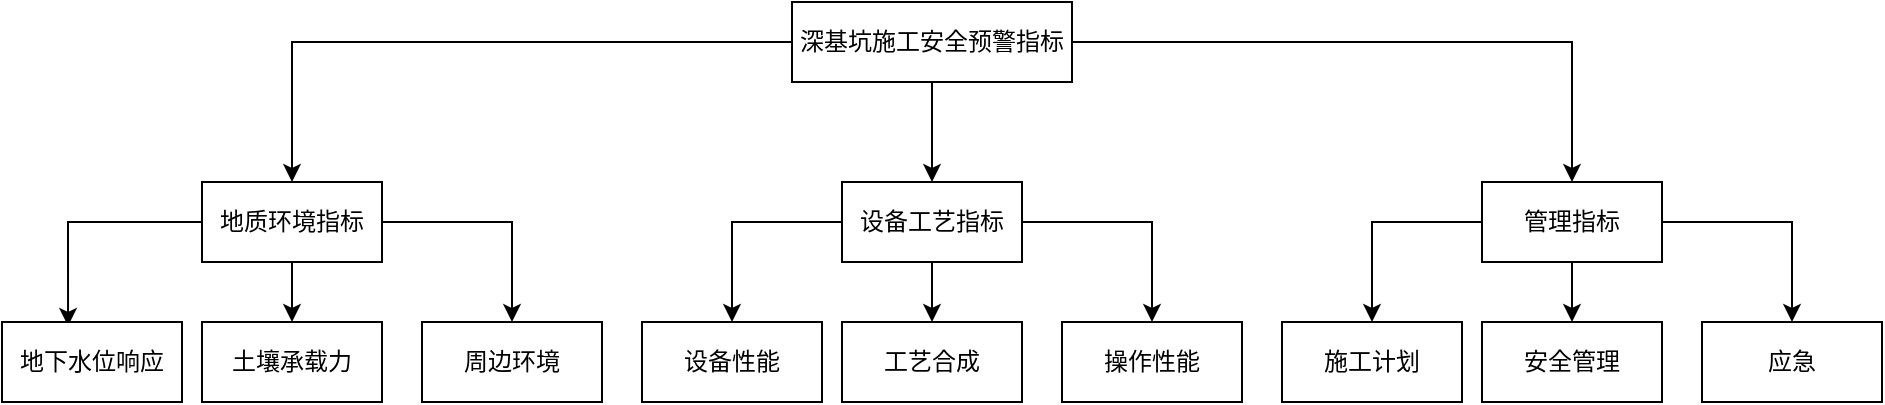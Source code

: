 <mxfile version="12.2.4" pages="1"><diagram id="f6fKqbAUl_irliJLSOBa" name="Page-1"><mxGraphModel dx="844" dy="480" grid="1" gridSize="10" guides="1" tooltips="1" connect="1" arrows="1" fold="1" page="1" pageScale="1" pageWidth="827" pageHeight="1169" math="0" shadow="0"><root><mxCell id="0"/><mxCell id="1" parent="0"/><mxCell id="17" style="edgeStyle=orthogonalEdgeStyle;rounded=0;orthogonalLoop=1;jettySize=auto;html=1;entryX=0.5;entryY=0;entryDx=0;entryDy=0;" parent="1" source="2" target="4" edge="1"><mxGeometry relative="1" as="geometry"/></mxCell><mxCell id="18" style="edgeStyle=orthogonalEdgeStyle;rounded=0;orthogonalLoop=1;jettySize=auto;html=1;entryX=0.5;entryY=0;entryDx=0;entryDy=0;" parent="1" source="2" target="3" edge="1"><mxGeometry relative="1" as="geometry"/></mxCell><mxCell id="19" style="edgeStyle=orthogonalEdgeStyle;rounded=0;orthogonalLoop=1;jettySize=auto;html=1;entryX=0.5;entryY=0;entryDx=0;entryDy=0;" parent="1" source="2" target="5" edge="1"><mxGeometry relative="1" as="geometry"/></mxCell><mxCell id="2" value="深基坑施工安全预警指标" style="rounded=0;whiteSpace=wrap;html=1;" parent="1" vertex="1"><mxGeometry x="415" y="90" width="140" height="40" as="geometry"/></mxCell><mxCell id="20" style="edgeStyle=orthogonalEdgeStyle;rounded=0;orthogonalLoop=1;jettySize=auto;html=1;entryX=0.5;entryY=0;entryDx=0;entryDy=0;" parent="1" source="3" target="7" edge="1"><mxGeometry relative="1" as="geometry"/></mxCell><mxCell id="21" style="edgeStyle=orthogonalEdgeStyle;rounded=0;orthogonalLoop=1;jettySize=auto;html=1;exitX=0;exitY=0.5;exitDx=0;exitDy=0;entryX=0.367;entryY=0.05;entryDx=0;entryDy=0;entryPerimeter=0;" parent="1" source="3" target="6" edge="1"><mxGeometry relative="1" as="geometry"/></mxCell><mxCell id="22" style="edgeStyle=orthogonalEdgeStyle;rounded=0;orthogonalLoop=1;jettySize=auto;html=1;exitX=1;exitY=0.5;exitDx=0;exitDy=0;entryX=0.5;entryY=0;entryDx=0;entryDy=0;" parent="1" source="3" target="8" edge="1"><mxGeometry relative="1" as="geometry"/></mxCell><mxCell id="3" value="地质环境指标" style="rounded=0;whiteSpace=wrap;html=1;" parent="1" vertex="1"><mxGeometry x="120" y="180" width="90" height="40" as="geometry"/></mxCell><mxCell id="23" style="edgeStyle=orthogonalEdgeStyle;rounded=0;orthogonalLoop=1;jettySize=auto;html=1;exitX=0;exitY=0.5;exitDx=0;exitDy=0;" parent="1" source="4" target="11" edge="1"><mxGeometry relative="1" as="geometry"/></mxCell><mxCell id="24" style="edgeStyle=orthogonalEdgeStyle;rounded=0;orthogonalLoop=1;jettySize=auto;html=1;exitX=0.5;exitY=1;exitDx=0;exitDy=0;" parent="1" source="4" target="12" edge="1"><mxGeometry relative="1" as="geometry"/></mxCell><mxCell id="27" style="edgeStyle=orthogonalEdgeStyle;rounded=0;orthogonalLoop=1;jettySize=auto;html=1;exitX=1;exitY=0.5;exitDx=0;exitDy=0;" parent="1" source="4" target="13" edge="1"><mxGeometry relative="1" as="geometry"/></mxCell><mxCell id="4" value="设备工艺指标" style="rounded=0;whiteSpace=wrap;html=1;" parent="1" vertex="1"><mxGeometry x="440" y="180" width="90" height="40" as="geometry"/></mxCell><mxCell id="28" style="edgeStyle=orthogonalEdgeStyle;rounded=0;orthogonalLoop=1;jettySize=auto;html=1;" parent="1" source="5" target="15" edge="1"><mxGeometry relative="1" as="geometry"/></mxCell><mxCell id="29" style="edgeStyle=orthogonalEdgeStyle;rounded=0;orthogonalLoop=1;jettySize=auto;html=1;exitX=1;exitY=0.5;exitDx=0;exitDy=0;entryX=0.5;entryY=0;entryDx=0;entryDy=0;" parent="1" source="5" target="16" edge="1"><mxGeometry relative="1" as="geometry"/></mxCell><mxCell id="30" style="edgeStyle=orthogonalEdgeStyle;rounded=0;orthogonalLoop=1;jettySize=auto;html=1;exitX=0;exitY=0.5;exitDx=0;exitDy=0;entryX=0.5;entryY=0;entryDx=0;entryDy=0;" parent="1" source="5" target="14" edge="1"><mxGeometry relative="1" as="geometry"/></mxCell><mxCell id="5" value="管理指标" style="rounded=0;whiteSpace=wrap;html=1;" parent="1" vertex="1"><mxGeometry x="760" y="180" width="90" height="40" as="geometry"/></mxCell><mxCell id="6" value="地下水位响应" style="rounded=0;whiteSpace=wrap;html=1;" parent="1" vertex="1"><mxGeometry x="20" y="250" width="90" height="40" as="geometry"/></mxCell><mxCell id="7" value="土壤承载力" style="rounded=0;whiteSpace=wrap;html=1;" parent="1" vertex="1"><mxGeometry x="120" y="250" width="90" height="40" as="geometry"/></mxCell><mxCell id="8" value="周边环境" style="rounded=0;whiteSpace=wrap;html=1;" parent="1" vertex="1"><mxGeometry x="230" y="250" width="90" height="40" as="geometry"/></mxCell><mxCell id="11" value="设备性能" style="rounded=0;whiteSpace=wrap;html=1;" parent="1" vertex="1"><mxGeometry x="340" y="250" width="90" height="40" as="geometry"/></mxCell><mxCell id="12" value="工艺合成" style="rounded=0;whiteSpace=wrap;html=1;" parent="1" vertex="1"><mxGeometry x="440" y="250" width="90" height="40" as="geometry"/></mxCell><mxCell id="13" value="操作性能" style="rounded=0;whiteSpace=wrap;html=1;" parent="1" vertex="1"><mxGeometry x="550" y="250" width="90" height="40" as="geometry"/></mxCell><mxCell id="14" value="施工计划" style="rounded=0;whiteSpace=wrap;html=1;" parent="1" vertex="1"><mxGeometry x="660" y="250" width="90" height="40" as="geometry"/></mxCell><mxCell id="15" value="安全管理" style="rounded=0;whiteSpace=wrap;html=1;" parent="1" vertex="1"><mxGeometry x="760" y="250" width="90" height="40" as="geometry"/></mxCell><mxCell id="16" value="应急" style="rounded=0;whiteSpace=wrap;html=1;" parent="1" vertex="1"><mxGeometry x="870" y="250" width="90" height="40" as="geometry"/></mxCell></root></mxGraphModel></diagram></mxfile>